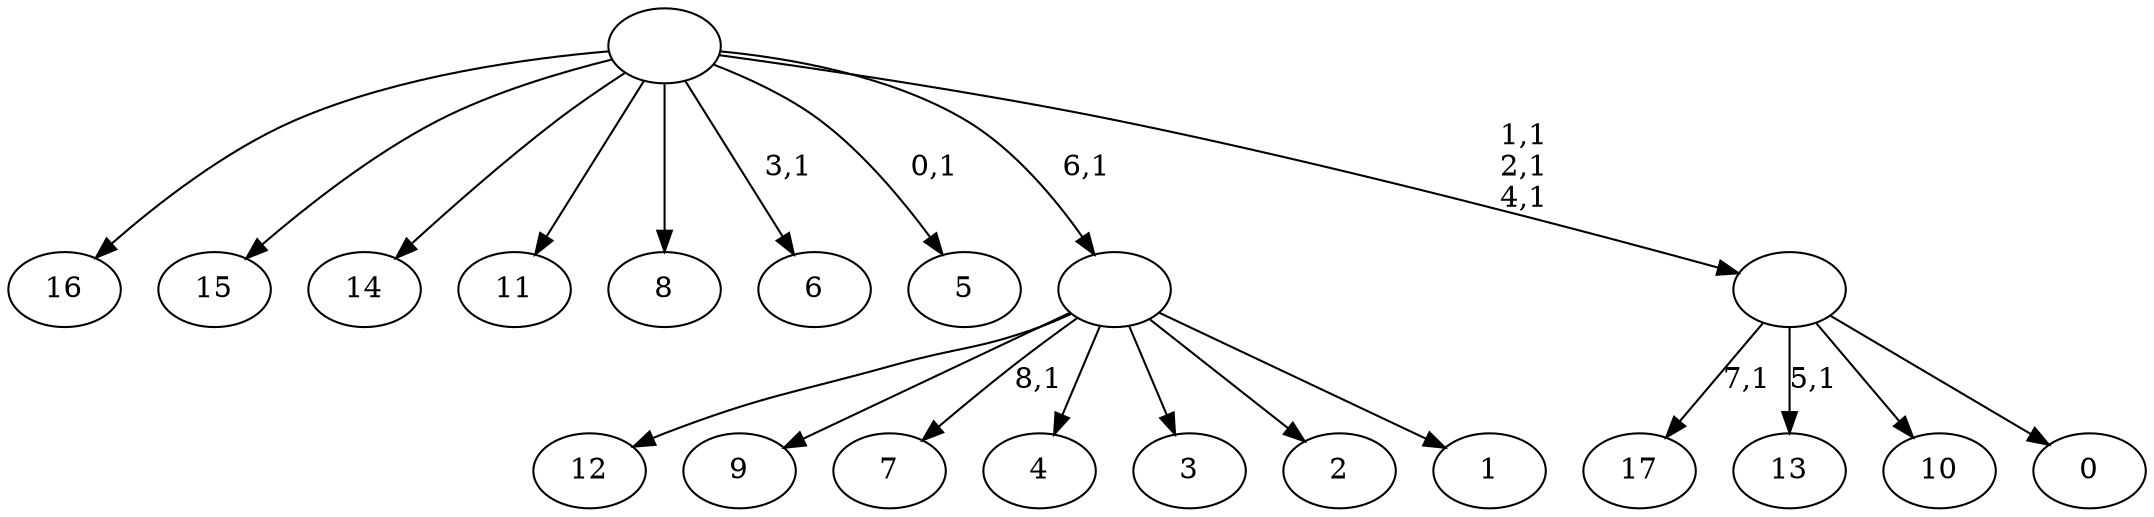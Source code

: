 digraph T {
	27 [label="17"]
	25 [label="16"]
	24 [label="15"]
	23 [label="14"]
	22 [label="13"]
	20 [label="12"]
	19 [label="11"]
	18 [label="10"]
	17 [label="9"]
	16 [label="8"]
	15 [label="7"]
	13 [label="6"]
	11 [label="5"]
	9 [label="4"]
	8 [label="3"]
	7 [label="2"]
	6 [label="1"]
	5 [label=""]
	4 [label="0"]
	3 [label=""]
	0 [label=""]
	5 -> 15 [label="8,1"]
	5 -> 20 [label=""]
	5 -> 17 [label=""]
	5 -> 9 [label=""]
	5 -> 8 [label=""]
	5 -> 7 [label=""]
	5 -> 6 [label=""]
	3 -> 22 [label="5,1"]
	3 -> 27 [label="7,1"]
	3 -> 18 [label=""]
	3 -> 4 [label=""]
	0 -> 3 [label="1,1\n2,1\n4,1"]
	0 -> 11 [label="0,1"]
	0 -> 13 [label="3,1"]
	0 -> 25 [label=""]
	0 -> 24 [label=""]
	0 -> 23 [label=""]
	0 -> 19 [label=""]
	0 -> 16 [label=""]
	0 -> 5 [label="6,1"]
}
